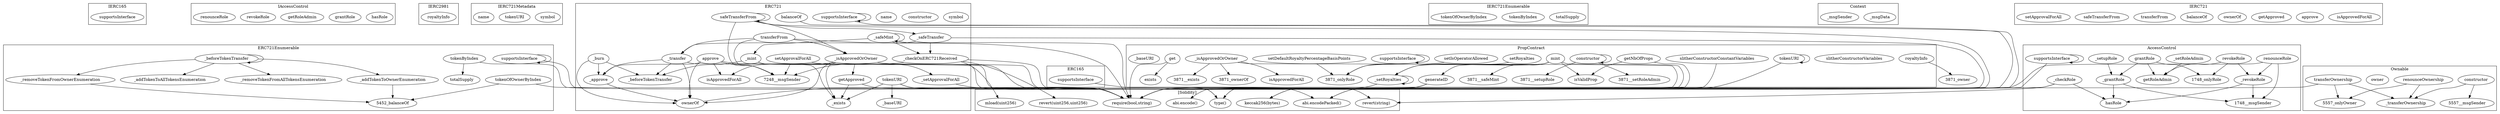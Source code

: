 strict digraph {
subgraph cluster_6180_IERC165 {
label = "IERC165"
"6180_supportsInterface" [label="supportsInterface"]
}subgraph cluster_4580_IAccessControl {
label = "IAccessControl"
"4580_hasRole" [label="hasRole"]
"4580_grantRole" [label="grantRole"]
"4580_getRoleAdmin" [label="getRoleAdmin"]
"4580_revokeRole" [label="revokeRole"]
"4580_renounceRole" [label="renounceRole"]
}subgraph cluster_5576_IERC2981 {
label = "IERC2981"
"5576_royaltyInfo" [label="royaltyInfo"]
}subgraph cluster_7450_IERC721Metadata {
label = "IERC721Metadata"
"7450_symbol" [label="symbol"]
"7450_tokenURI" [label="tokenURI"]
"7450_name" [label="name"]
}subgraph cluster_5452_ERC721Enumerable {
label = "ERC721Enumerable"
"5452_tokenOfOwnerByIndex" [label="tokenOfOwnerByIndex"]
"5452_tokenByIndex" [label="tokenByIndex"]
"5452_totalSupply" [label="totalSupply"]
"5452__beforeTokenTransfer" [label="_beforeTokenTransfer"]
"5452__addTokenToAllTokensEnumeration" [label="_addTokenToAllTokensEnumeration"]
"5452__removeTokenFromAllTokensEnumeration" [label="_removeTokenFromAllTokensEnumeration"]
"5452_supportsInterface" [label="supportsInterface"]
"5452__addTokenToOwnerEnumeration" [label="_addTokenToOwnerEnumeration"]
"5452__removeTokenFromOwnerEnumeration" [label="_removeTokenFromOwnerEnumeration"]
"5452_tokenOfOwnerByIndex" -> "5452_balanceOf"
"5452__beforeTokenTransfer" -> "5452__removeTokenFromOwnerEnumeration"
"5452__beforeTokenTransfer" -> "5452__removeTokenFromAllTokensEnumeration"
"5452__beforeTokenTransfer" -> "5452__beforeTokenTransfer"
"5452__removeTokenFromOwnerEnumeration" -> "5452_balanceOf"
"5452__beforeTokenTransfer" -> "5452__addTokenToOwnerEnumeration"
"5452__beforeTokenTransfer" -> "5452__addTokenToAllTokensEnumeration"
"5452_tokenByIndex" -> "5452_totalSupply"
"5452_supportsInterface" -> "5452_supportsInterface"
"5452__addTokenToOwnerEnumeration" -> "5452_balanceOf"
}subgraph cluster_7279_IERC721Enumerable {
label = "IERC721Enumerable"
"7279_totalSupply" [label="totalSupply"]
"7279_tokenByIndex" [label="tokenByIndex"]
"7279_tokenOfOwnerByIndex" [label="tokenOfOwnerByIndex"]
}subgraph cluster_7248_ERC721 {
label = "ERC721"
"7248_symbol" [label="symbol"]
"7248_getApproved" [label="getApproved"]
"7248_constructor" [label="constructor"]
"7248__checkOnERC721Received" [label="_checkOnERC721Received"]
"7248_name" [label="name"]
"7248_setApprovalForAll" [label="setApprovalForAll"]
"7248__baseURI" [label="_baseURI"]
"7248_safeTransferFrom" [label="safeTransferFrom"]
"7248_tokenURI" [label="tokenURI"]
"7248__beforeTokenTransfer" [label="_beforeTokenTransfer"]
"7248__transfer" [label="_transfer"]
"7248__burn" [label="_burn"]
"7248_ownerOf" [label="ownerOf"]
"7248_supportsInterface" [label="supportsInterface"]
"7248__exists" [label="_exists"]
"7248_approve" [label="approve"]
"7248__safeMint" [label="_safeMint"]
"7248_isApprovedForAll" [label="isApprovedForAll"]
"7248__approve" [label="_approve"]
"7248_transferFrom" [label="transferFrom"]
"7248__isApprovedOrOwner" [label="_isApprovedOrOwner"]
"7248__mint" [label="_mint"]
"7248__safeTransfer" [label="_safeTransfer"]
"7248__setApprovalForAll" [label="_setApprovalForAll"]
"7248_balanceOf" [label="balanceOf"]
"7248_safeTransferFrom" -> "7248__msgSender"
"7248_approve" -> "7248__approve"
"7248__approve" -> "7248_ownerOf"
"7248_approve" -> "7248_isApprovedForAll"
"7248_transferFrom" -> "7248__msgSender"
"7248__transfer" -> "7248__beforeTokenTransfer"
"7248_transferFrom" -> "7248__isApprovedOrOwner"
"7248__burn" -> "7248__beforeTokenTransfer"
"7248__safeTransfer" -> "7248__checkOnERC721Received"
"7248_safeTransferFrom" -> "7248__isApprovedOrOwner"
"7248_getApproved" -> "7248__exists"
"7248__isApprovedOrOwner" -> "7248_isApprovedForAll"
"7248__burn" -> "7248__approve"
"7248__isApprovedOrOwner" -> "7248_getApproved"
"7248_setApprovalForAll" -> "7248__setApprovalForAll"
"7248_tokenURI" -> "7248__baseURI"
"7248_tokenURI" -> "7248__exists"
"7248__safeMint" -> "7248__mint"
"7248__mint" -> "7248__beforeTokenTransfer"
"7248_approve" -> "7248_ownerOf"
"7248_setApprovalForAll" -> "7248__msgSender"
"7248_safeTransferFrom" -> "7248__safeTransfer"
"7248__safeMint" -> "7248__safeMint"
"7248__checkOnERC721Received" -> "7248__msgSender"
"7248__isApprovedOrOwner" -> "7248__exists"
"7248__burn" -> "7248_ownerOf"
"7248_transferFrom" -> "7248__transfer"
"7248__transfer" -> "7248_ownerOf"
"7248_safeTransferFrom" -> "7248_safeTransferFrom"
"7248__transfer" -> "7248__approve"
"7248__isApprovedOrOwner" -> "7248_ownerOf"
"7248_approve" -> "7248__msgSender"
"7248__safeTransfer" -> "7248__transfer"
"7248_supportsInterface" -> "7248_supportsInterface"
"7248__safeMint" -> "7248__checkOnERC721Received"
"7248__mint" -> "7248__exists"
}subgraph cluster_1748_AccessControl {
label = "AccessControl"
"1748_grantRole" [label="grantRole"]
"1748__grantRole" [label="_grantRole"]
"1748_renounceRole" [label="renounceRole"]
"1748_getRoleAdmin" [label="getRoleAdmin"]
"1748_hasRole" [label="hasRole"]
"1748_revokeRole" [label="revokeRole"]
"1748__revokeRole" [label="_revokeRole"]
"1748_supportsInterface" [label="supportsInterface"]
"1748__setRoleAdmin" [label="_setRoleAdmin"]
"1748__setupRole" [label="_setupRole"]
"1748__checkRole" [label="_checkRole"]
"1748__grantRole" -> "1748_hasRole"
"1748_supportsInterface" -> "1748_supportsInterface"
"1748_revokeRole" -> "1748__revokeRole"
"1748_renounceRole" -> "1748__msgSender"
"1748_renounceRole" -> "1748__revokeRole"
"1748_grantRole" -> "1748__grantRole"
"1748__setupRole" -> "1748__grantRole"
"1748__grantRole" -> "1748__msgSender"
"1748__revokeRole" -> "1748_hasRole"
"1748_revokeRole" -> "1748_getRoleAdmin"
"1748__setRoleAdmin" -> "1748_getRoleAdmin"
"1748__revokeRole" -> "1748__msgSender"
"1748_revokeRole" -> "1748_onlyRole"
"1748_grantRole" -> "1748_onlyRole"
"1748_grantRole" -> "1748_getRoleAdmin"
"1748__checkRole" -> "1748_hasRole"
}subgraph cluster_5557_Ownable {
label = "Ownable"
"5557_transferOwnership" [label="transferOwnership"]
"5557_constructor" [label="constructor"]
"5557_owner" [label="owner"]
"5557_renounceOwnership" [label="renounceOwnership"]
"5557__transferOwnership" [label="_transferOwnership"]
"5557_renounceOwnership" -> "5557_onlyOwner"
"5557_constructor" -> "5557__transferOwnership"
"5557_transferOwnership" -> "5557__transferOwnership"
"5557_transferOwnership" -> "5557_onlyOwner"
"5557_constructor" -> "5557__msgSender"
"5557_renounceOwnership" -> "5557__transferOwnership"
}subgraph cluster_3871_PropContract {
label = "PropContract"
"3871_constructor" [label="constructor"]
"3871_slitherConstructorVariables" [label="slitherConstructorVariables"]
"3871_royaltyInfo" [label="royaltyInfo"]
"3871_mint" [label="mint"]
"3871_slitherConstructorConstantVariables" [label="slitherConstructorConstantVariables"]
"3871_setRoyalties" [label="setRoyalties"]
"3871_isApprovedForAll" [label="isApprovedForAll"]
"3871__isApprovedOrOwner" [label="_isApprovedOrOwner"]
"3871_setDefaultRoyaltyPercentageBasisPoints" [label="setDefaultRoyaltyPercentageBasisPoints"]
"3871_isValidProp" [label="isValidProp"]
"3871_generateID" [label="generateID"]
"3871__setRoyalties" [label="_setRoyalties"]
"3871_getNbOfProps" [label="getNbOfProps"]
"3871_supportsInterface" [label="supportsInterface"]
"3871_tokenURI" [label="tokenURI"]
"3871_setIsOperatorAllowed" [label="setIsOperatorAllowed"]
"3871_get" [label="get"]
"3871__baseURI" [label="_baseURI"]
"3871_exists" [label="exists"]
"3871__setRoyalties" -> "3871__setRoyalties"
"3871__isApprovedOrOwner" -> "3871__exists"
"3871__isApprovedOrOwner" -> "3871_ownerOf"
"3871_mint" -> "3871_generateID"
"3871_mint" -> "3871__safeMint"
"3871_tokenURI" -> "3871_tokenURI"
"3871_setRoyalties" -> "3871__setRoyalties"
"3871_mint" -> "3871_isValidProp"
"3871__isApprovedOrOwner" -> "3871_isApprovedForAll"
"3871_constructor" -> "3871__setRoleAdmin"
"3871_mint" -> "3871_onlyRole"
"3871_get" -> "3871_exists"
"3871_getNbOfProps" -> "3871_isValidProp"
"3871_setRoyalties" -> "3871_onlyRole"
"3871_mint" -> "3871__setRoyalties"
"3871_supportsInterface" -> "3871_supportsInterface"
"3871_setDefaultRoyaltyPercentageBasisPoints" -> "3871_onlyRole"
"3871_constructor" -> "3871__setupRole"
"3871_setIsOperatorAllowed" -> "3871_onlyRole"
"3871_constructor" -> "3871_constructor"
}subgraph cluster_4602_Context {
label = "Context"
"4602__msgData" [label="_msgData"]
"4602__msgSender" [label="_msgSender"]
}subgraph cluster_4829_ERC165 {
label = "ERC165"
"4829_supportsInterface" [label="supportsInterface"]
}subgraph cluster_7423_IERC721 {
label = "IERC721"
"7423_isApprovedForAll" [label="isApprovedForAll"]
"7423_approve" [label="approve"]
"7423_getApproved" [label="getApproved"]
"7423_ownerOf" [label="ownerOf"]
"7423_balanceOf" [label="balanceOf"]
"7423_transferFrom" [label="transferFrom"]
"7423_safeTransferFrom" [label="safeTransferFrom"]
"7423_setApprovalForAll" [label="setApprovalForAll"]
}subgraph cluster_solidity {
label = "[Solidity]"
"revert(string)" 
"abi.encodePacked()" 
"type()" 
"require(bool,string)" 
"abi.encode()" 
"keccak256(bytes)" 
"mload(uint256)" 
"revert(uint256,uint256)" 
"3871_getNbOfProps" -> "require(bool,string)"
"4829_supportsInterface" -> "type()"
"7248_supportsInterface" -> "type()"
"1748__checkRole" -> "abi.encodePacked()"
"7248__setApprovalForAll" -> "require(bool,string)"
"5452_tokenOfOwnerByIndex" -> "require(bool,string)"
"7248_balanceOf" -> "require(bool,string)"
"7248_safeTransferFrom" -> "require(bool,string)"
"5557_transferOwnership" -> "require(bool,string)"
"7248_getApproved" -> "require(bool,string)"
"7248__checkOnERC721Received" -> "mload(uint256)"
"1748__checkRole" -> "revert(string)"
"7248_approve" -> "require(bool,string)"
"7248_ownerOf" -> "require(bool,string)"
"7248_transferFrom" -> "require(bool,string)"
"3871_generateID" -> "keccak256(bytes)"
"1748_supportsInterface" -> "type()"
"5452_tokenByIndex" -> "require(bool,string)"
"7248__checkOnERC721Received" -> "revert(uint256,uint256)"
"3871__isApprovedOrOwner" -> "require(bool,string)"
"7248__transfer" -> "require(bool,string)"
"3871_slitherConstructorConstantVariables" -> "keccak256(bytes)"
"3871_generateID" -> "abi.encode()"
"3871_generateID" -> "require(bool,string)"
"3871_tokenURI" -> "abi.encodePacked()"
"7248__safeTransfer" -> "require(bool,string)"
"7248__mint" -> "require(bool,string)"
"3871__setRoyalties" -> "require(bool,string)"
"3871_get" -> "require(bool,string)"
"7248_tokenURI" -> "require(bool,string)"
"7248_tokenURI" -> "abi.encodePacked()"
"7248__isApprovedOrOwner" -> "require(bool,string)"
"5452_supportsInterface" -> "type()"
"3871_mint" -> "require(bool,string)"
"7248__checkOnERC721Received" -> "revert(string)"
"7248__safeMint" -> "require(bool,string)"
"1748_renounceRole" -> "require(bool,string)"
}"3871_royaltyInfo" -> "3871_owner"
}